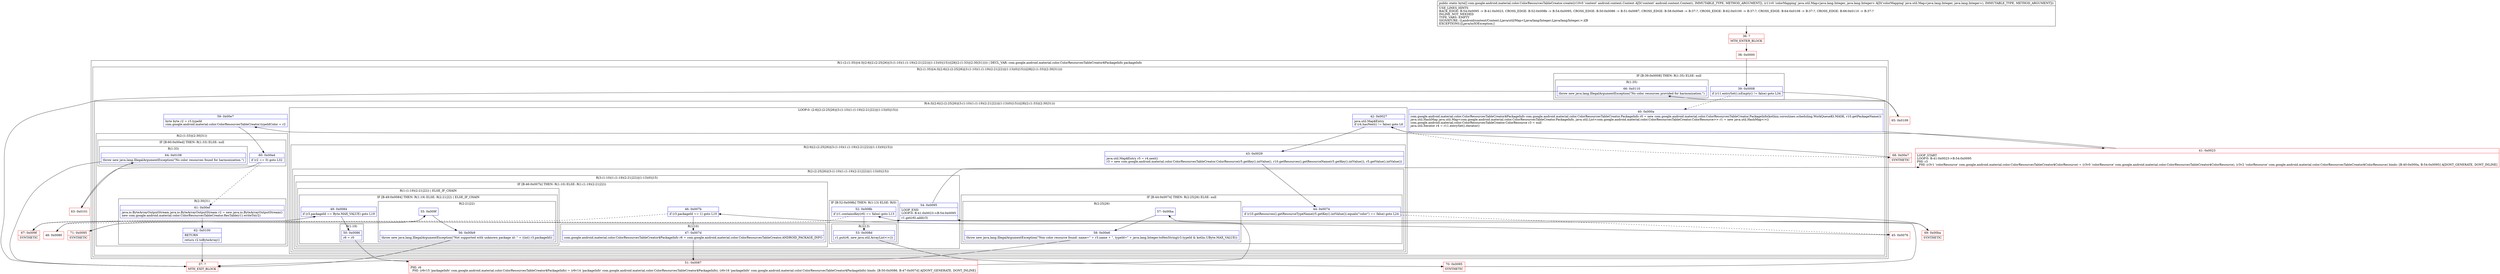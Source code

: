 digraph "CFG forcom.google.android.material.color.ColorResourcesTableCreator.create(Landroid\/content\/Context;Ljava\/util\/Map;)[B" {
subgraph cluster_Region_831064336 {
label = "R(1:(2:(1:35)|(4:3|(2:6|(2:(2:25|26)|(3:(1:10)(1:(1:19)(2:21|22))|(1:13)(0)|15)))|28|(2:(1:33)|(2:30|31))))) | DECL_VAR: com.google.android.material.color.ColorResourcesTableCreator$PackageInfo packageInfo\l";
node [shape=record,color=blue];
subgraph cluster_Region_489466622 {
label = "R(2:(1:35)|(4:3|(2:6|(2:(2:25|26)|(3:(1:10)(1:(1:19)(2:21|22))|(1:13)(0)|15)))|28|(2:(1:33)|(2:30|31))))";
node [shape=record,color=blue];
subgraph cluster_IfRegion_2068293107 {
label = "IF [B:39:0x0008] THEN: R(1:35) ELSE: null";
node [shape=record,color=blue];
Node_39 [shape=record,label="{39\:\ 0x0008|if (r11.entrySet().isEmpty() != false) goto L34\l}"];
subgraph cluster_Region_402396359 {
label = "R(1:35)";
node [shape=record,color=blue];
Node_66 [shape=record,label="{66\:\ 0x0110|throw new java.lang.IllegalArgumentException(\"No color resources provided for harmonization.\")\l}"];
}
}
subgraph cluster_Region_349674724 {
label = "R(4:3|(2:6|(2:(2:25|26)|(3:(1:10)(1:(1:19)(2:21|22))|(1:13)(0)|15)))|28|(2:(1:33)|(2:30|31)))";
node [shape=record,color=blue];
Node_40 [shape=record,label="{40\:\ 0x000a|com.google.android.material.color.ColorResourcesTableCreator$PackageInfo com.google.android.material.color.ColorResourcesTableCreator.PackageInfo r0 = new com.google.android.material.color.ColorResourcesTableCreator.PackageInfo(kotlinx.coroutines.scheduling.WorkQueueKt.MASK, r10.getPackageName())\ljava.util.HashMap java.util.Map\<com.google.android.material.color.ColorResourcesTableCreator.PackageInfo, java.util.List\<com.google.android.material.color.ColorResourcesTableCreator.ColorResource\>\> r1 = new java.util.HashMap\<\>()\lcom.google.android.material.color.ColorResourcesTableCreator.ColorResource r3 = null\ljava.util.Iterator r4 = r11.entrySet().iterator()\l\l}"];
subgraph cluster_LoopRegion_1858358945 {
label = "LOOP:0: (2:6|(2:(2:25|26)|(3:(1:10)(1:(1:19)(2:21|22))|(1:13)(0)|15)))";
node [shape=record,color=blue];
Node_42 [shape=record,label="{42\:\ 0x0027|java.util.Map$Entry \lif (r4.hasNext() != false) goto L6\l}"];
subgraph cluster_Region_2113247560 {
label = "R(2:6|(2:(2:25|26)|(3:(1:10)(1:(1:19)(2:21|22))|(1:13)(0)|15)))";
node [shape=record,color=blue];
Node_43 [shape=record,label="{43\:\ 0x0029|java.util.Map$Entry r5 = r4.next()\lr3 = new com.google.android.material.color.ColorResourcesTableCreator.ColorResource(r5.getKey().intValue(), r10.getResources().getResourceName(r5.getKey().intValue()), r5.getValue().intValue())\l}"];
subgraph cluster_Region_373777117 {
label = "R(2:(2:25|26)|(3:(1:10)(1:(1:19)(2:21|22))|(1:13)(0)|15))";
node [shape=record,color=blue];
subgraph cluster_IfRegion_1357456859 {
label = "IF [B:44:0x0074] THEN: R(2:25|26) ELSE: null";
node [shape=record,color=blue];
Node_44 [shape=record,label="{44\:\ 0x0074|if (r10.getResources().getResourceTypeName(r5.getKey().intValue()).equals(\"color\") == false) goto L24\l}"];
subgraph cluster_Region_2017956525 {
label = "R(2:25|26)";
node [shape=record,color=blue];
Node_57 [shape=record,label="{57\:\ 0x00ba}"];
Node_58 [shape=record,label="{58\:\ 0x00e6|throw new java.lang.IllegalArgumentException(\"Non color resource found: name=\" + r3.name + \", typeId=\" + java.lang.Integer.toHexString(r3.typeId & kotlin.UByte.MAX_VALUE))\l}"];
}
}
subgraph cluster_Region_1789949941 {
label = "R(3:(1:10)(1:(1:19)(2:21|22))|(1:13)(0)|15)";
node [shape=record,color=blue];
subgraph cluster_IfRegion_287395215 {
label = "IF [B:46:0x007b] THEN: R(1:10) ELSE: R(1:(1:19)(2:21|22))";
node [shape=record,color=blue];
Node_46 [shape=record,label="{46\:\ 0x007b|if (r3.packageId == 1) goto L10\l}"];
subgraph cluster_Region_1927929478 {
label = "R(1:10)";
node [shape=record,color=blue];
Node_47 [shape=record,label="{47\:\ 0x007d|com.google.android.material.color.ColorResourcesTableCreator$PackageInfo r6 = com.google.android.material.color.ColorResourcesTableCreator.ANDROID_PACKAGE_INFO\l}"];
}
subgraph cluster_Region_667179309 {
label = "R(1:(1:19)(2:21|22)) | ELSE_IF_CHAIN\l";
node [shape=record,color=blue];
subgraph cluster_IfRegion_2093445104 {
label = "IF [B:49:0x0084] THEN: R(1:19) ELSE: R(2:21|22) | ELSE_IF_CHAIN\l";
node [shape=record,color=blue];
Node_49 [shape=record,label="{49\:\ 0x0084|if (r3.packageId == Byte.MAX_VALUE) goto L19\l}"];
subgraph cluster_Region_1649967952 {
label = "R(1:19)";
node [shape=record,color=blue];
Node_50 [shape=record,label="{50\:\ 0x0086|r6 = r0\l}"];
}
subgraph cluster_Region_757696249 {
label = "R(2:21|22)";
node [shape=record,color=blue];
Node_55 [shape=record,label="{55\:\ 0x009f}"];
Node_56 [shape=record,label="{56\:\ 0x00b9|throw new java.lang.IllegalArgumentException(\"Not supported with unknown package id: \" + ((int) r3.packageId))\l}"];
}
}
}
}
subgraph cluster_IfRegion_1980298009 {
label = "IF [B:52:0x008b] THEN: R(1:13) ELSE: R(0)";
node [shape=record,color=blue];
Node_52 [shape=record,label="{52\:\ 0x008b|if (r1.containsKey(r6) == false) goto L13\l}"];
subgraph cluster_Region_1109980136 {
label = "R(1:13)";
node [shape=record,color=blue];
Node_53 [shape=record,label="{53\:\ 0x008d|r1.put(r6, new java.util.ArrayList\<\>())\l}"];
}
subgraph cluster_Region_1798941234 {
label = "R(0)";
node [shape=record,color=blue];
}
}
Node_54 [shape=record,label="{54\:\ 0x0095|LOOP_END\lLOOP:0: B:41:0x0023\-\>B:54:0x0095\l|r1.get(r6).add(r3)\l}"];
}
}
}
}
Node_59 [shape=record,label="{59\:\ 0x00e7|byte byte r2 = r3.typeId\lcom.google.android.material.color.ColorResourcesTableCreator.typeIdColor = r2\l}"];
subgraph cluster_Region_1187347458 {
label = "R(2:(1:33)|(2:30|31))";
node [shape=record,color=blue];
subgraph cluster_IfRegion_1774172939 {
label = "IF [B:60:0x00ed] THEN: R(1:33) ELSE: null";
node [shape=record,color=blue];
Node_60 [shape=record,label="{60\:\ 0x00ed|if (r2 == 0) goto L32\l}"];
subgraph cluster_Region_1595629308 {
label = "R(1:33)";
node [shape=record,color=blue];
Node_64 [shape=record,label="{64\:\ 0x0108|throw new java.lang.IllegalArgumentException(\"No color resources found for harmonization.\")\l}"];
}
}
subgraph cluster_Region_1288973296 {
label = "R(2:30|31)";
node [shape=record,color=blue];
Node_61 [shape=record,label="{61\:\ 0x00ef|java.io.ByteArrayOutputStream java.io.ByteArrayOutputStream r2 = new java.io.ByteArrayOutputStream()\lnew com.google.android.material.color.ColorResourcesTableCreator.ResTable(r1).writeTo(r2)\l}"];
Node_62 [shape=record,label="{62\:\ 0x0100|RETURN\l|return r2.toByteArray()\l}"];
}
}
}
}
}
Node_36 [shape=record,color=red,label="{36\:\ ?|MTH_ENTER_BLOCK\l}"];
Node_38 [shape=record,color=red,label="{38\:\ 0x0000}"];
Node_41 [shape=record,color=red,label="{41\:\ 0x0023|LOOP_START\lLOOP:0: B:41:0x0023\-\>B:54:0x0095\lPHI: r3 \l  PHI: (r3v1 'colorResource' com.google.android.material.color.ColorResourcesTableCreator$ColorResource) = (r3v0 'colorResource' com.google.android.material.color.ColorResourcesTableCreator$ColorResource), (r3v2 'colorResource' com.google.android.material.color.ColorResourcesTableCreator$ColorResource) binds: [B:40:0x000a, B:54:0x0095] A[DONT_GENERATE, DONT_INLINE]\l}"];
Node_45 [shape=record,color=red,label="{45\:\ 0x0076}"];
Node_51 [shape=record,color=red,label="{51\:\ 0x0087|PHI: r6 \l  PHI: (r6v15 'packageInfo' com.google.android.material.color.ColorResourcesTableCreator$PackageInfo) = (r6v14 'packageInfo' com.google.android.material.color.ColorResourcesTableCreator$PackageInfo), (r6v16 'packageInfo' com.google.android.material.color.ColorResourcesTableCreator$PackageInfo) binds: [B:50:0x0086, B:47:0x007d] A[DONT_GENERATE, DONT_INLINE]\l}"];
Node_70 [shape=record,color=red,label="{70\:\ 0x0095|SYNTHETIC\l}"];
Node_71 [shape=record,color=red,label="{71\:\ 0x0095|SYNTHETIC\l}"];
Node_48 [shape=record,color=red,label="{48\:\ 0x0080}"];
Node_67 [shape=record,color=red,label="{67\:\ 0x009f|SYNTHETIC\l}"];
Node_37 [shape=record,color=red,label="{37\:\ ?|MTH_EXIT_BLOCK\l}"];
Node_69 [shape=record,color=red,label="{69\:\ 0x00ba|SYNTHETIC\l}"];
Node_68 [shape=record,color=red,label="{68\:\ 0x00e7|SYNTHETIC\l}"];
Node_63 [shape=record,color=red,label="{63\:\ 0x0101}"];
Node_65 [shape=record,color=red,label="{65\:\ 0x0109}"];
MethodNode[shape=record,label="{public static byte[] com.google.android.material.color.ColorResourcesTableCreator.create((r10v0 'context' android.content.Context A[D('context' android.content.Context), IMMUTABLE_TYPE, METHOD_ARGUMENT]), (r11v0 'colorMapping' java.util.Map\<java.lang.Integer, java.lang.Integer\> A[D('colorMapping' java.util.Map\<java.lang.Integer, java.lang.Integer\>), IMMUTABLE_TYPE, METHOD_ARGUMENT]))  | USE_LINES_HINTS\lBACK_EDGE: B:54:0x0095 \-\> B:41:0x0023, CROSS_EDGE: B:52:0x008b \-\> B:54:0x0095, CROSS_EDGE: B:50:0x0086 \-\> B:51:0x0087, CROSS_EDGE: B:58:0x00e6 \-\> B:37:?, CROSS_EDGE: B:62:0x0100 \-\> B:37:?, CROSS_EDGE: B:64:0x0108 \-\> B:37:?, CROSS_EDGE: B:66:0x0110 \-\> B:37:?\lINLINE_NOT_NEEDED\lTYPE_VARS: EMPTY\lSIGNATURE: (Landroid\/content\/Context;Ljava\/util\/Map\<Ljava\/lang\/Integer;Ljava\/lang\/Integer;\>;)[B\lEXCEPTIONS:[Ljava\/io\/IOException;]\l}"];
MethodNode -> Node_36;Node_39 -> Node_40[style=dashed];
Node_39 -> Node_65;
Node_66 -> Node_37;
Node_40 -> Node_41;
Node_42 -> Node_43;
Node_42 -> Node_68[style=dashed];
Node_43 -> Node_44;
Node_44 -> Node_45[style=dashed];
Node_44 -> Node_69;
Node_57 -> Node_58;
Node_58 -> Node_37;
Node_46 -> Node_47;
Node_46 -> Node_48[style=dashed];
Node_47 -> Node_51;
Node_49 -> Node_50;
Node_49 -> Node_67[style=dashed];
Node_50 -> Node_51;
Node_55 -> Node_56;
Node_56 -> Node_37;
Node_52 -> Node_53;
Node_52 -> Node_71[style=dashed];
Node_53 -> Node_70;
Node_54 -> Node_41;
Node_59 -> Node_60;
Node_60 -> Node_61[style=dashed];
Node_60 -> Node_63;
Node_64 -> Node_37;
Node_61 -> Node_62;
Node_62 -> Node_37;
Node_36 -> Node_38;
Node_38 -> Node_39;
Node_41 -> Node_42;
Node_45 -> Node_46;
Node_51 -> Node_52;
Node_70 -> Node_54;
Node_71 -> Node_54;
Node_48 -> Node_49;
Node_67 -> Node_55;
Node_69 -> Node_57;
Node_68 -> Node_59;
Node_63 -> Node_64;
Node_65 -> Node_66;
}

